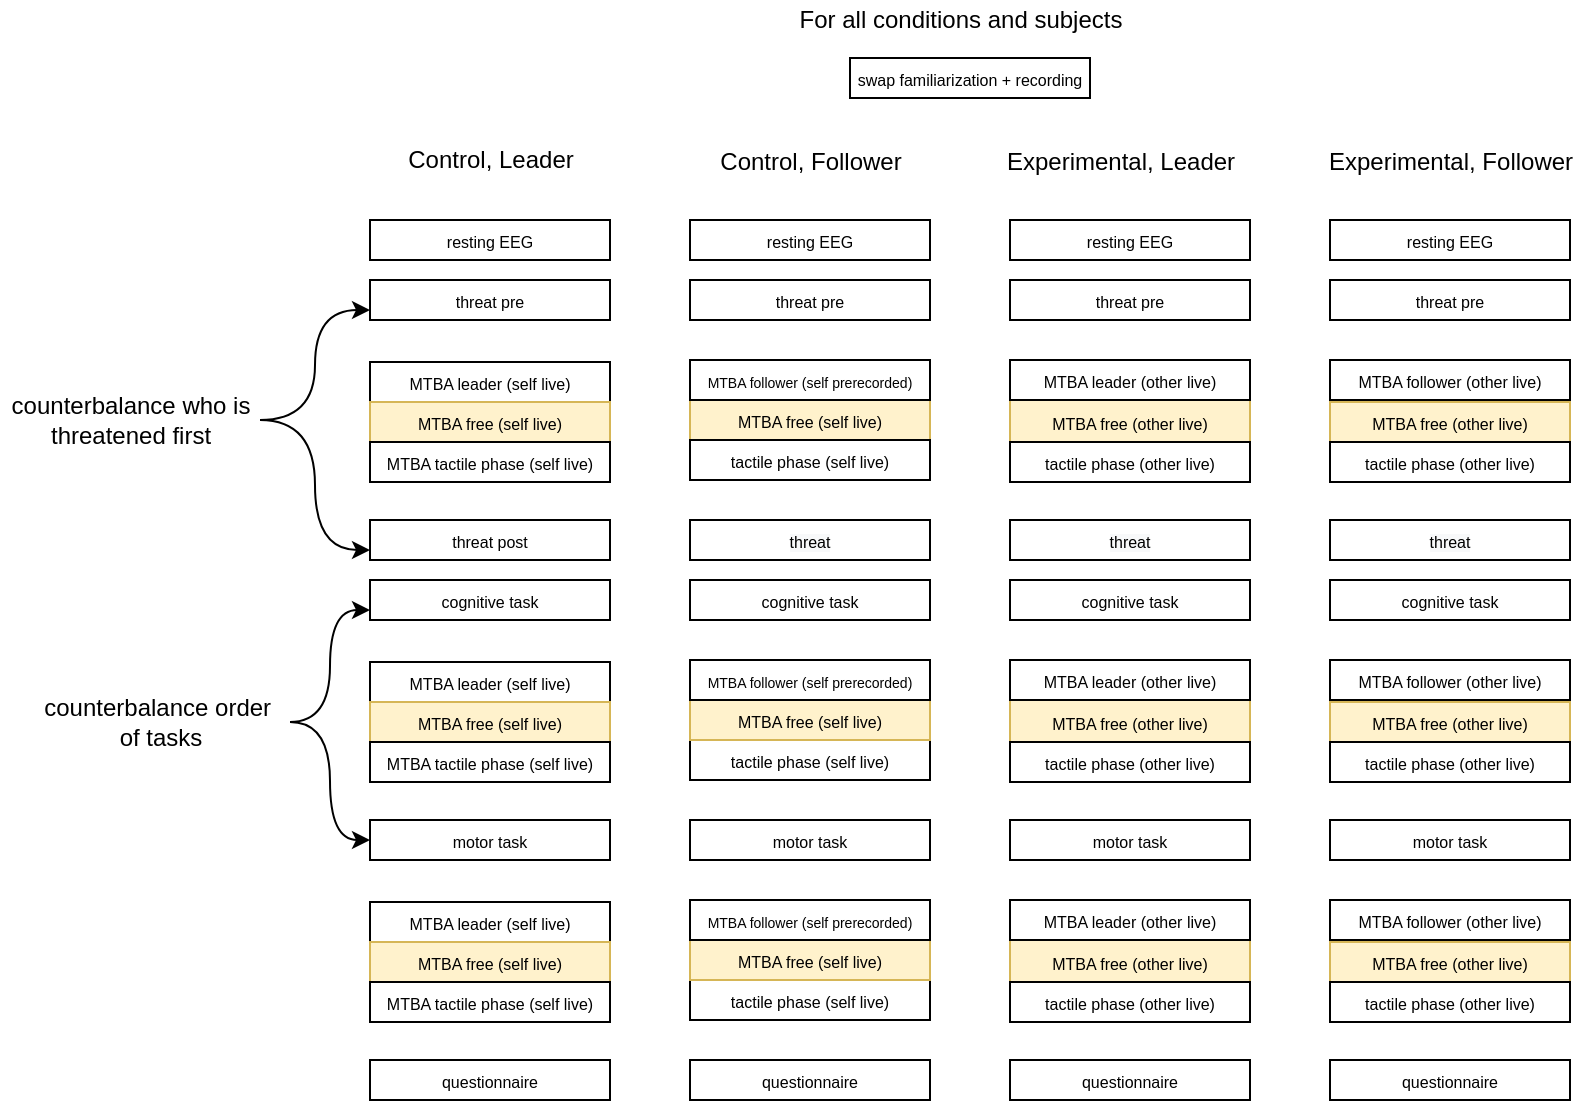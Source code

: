 <mxfile version="13.6.6" type="device" pages="2"><diagram id="SdU16_XOqZaLf7Gw101R" name="Page-1"><mxGraphModel dx="1629" dy="451" grid="1" gridSize="10" guides="1" tooltips="1" connect="1" arrows="1" fold="1" page="1" pageScale="1" pageWidth="850" pageHeight="1100" math="0" shadow="0"><root><mxCell id="0"/><mxCell id="1" parent="0"/><mxCell id="oEE_pG5FN5vuZXE7xxAW-1" value="&lt;font style=&quot;font-size: 8px&quot;&gt;&lt;font style=&quot;font-size: 8px&quot;&gt;MTBA leader (self live)&lt;/font&gt;&lt;/font&gt;" style="rounded=0;whiteSpace=wrap;html=1;align=center;" parent="1" vertex="1"><mxGeometry x="-640" y="211" width="120" height="20" as="geometry"/></mxCell><mxCell id="oEE_pG5FN5vuZXE7xxAW-2" value="&lt;font style=&quot;font-size: 8px&quot;&gt;&lt;font style=&quot;font-size: 8px&quot;&gt;MTBA free (self live)&lt;/font&gt;&lt;/font&gt;" style="rounded=0;whiteSpace=wrap;html=1;align=center;fillColor=#fff2cc;strokeColor=#d6b656;" parent="1" vertex="1"><mxGeometry x="-640" y="231" width="120" height="20" as="geometry"/></mxCell><mxCell id="oEE_pG5FN5vuZXE7xxAW-3" value="&lt;span style=&quot;font-size: 8px&quot;&gt;MTBA tactile phase (self live)&lt;/span&gt;" style="rounded=0;whiteSpace=wrap;html=1;align=center;" parent="1" vertex="1"><mxGeometry x="-640" y="251" width="120" height="20" as="geometry"/></mxCell><mxCell id="oEE_pG5FN5vuZXE7xxAW-4" value="&lt;span style=&quot;font-size: 8px&quot;&gt;resting EEG&lt;/span&gt;" style="rounded=0;whiteSpace=wrap;html=1;align=center;" parent="1" vertex="1"><mxGeometry x="-640" y="140" width="120" height="20" as="geometry"/></mxCell><mxCell id="oEE_pG5FN5vuZXE7xxAW-5" value="Control, Leader" style="text;html=1;align=center;verticalAlign=middle;resizable=0;points=[];autosize=1;" parent="1" vertex="1"><mxGeometry x="-630" y="100" width="100" height="20" as="geometry"/></mxCell><mxCell id="oEE_pG5FN5vuZXE7xxAW-6" value="&lt;font style=&quot;font-size: 8px&quot;&gt;&lt;font style=&quot;font-size: 8px&quot;&gt;MTBA free (self live&lt;/font&gt;)&lt;/font&gt;" style="rounded=0;whiteSpace=wrap;html=1;align=center;fillColor=#fff2cc;strokeColor=#d6b656;" parent="1" vertex="1"><mxGeometry x="-480" y="230" width="120" height="20" as="geometry"/></mxCell><mxCell id="oEE_pG5FN5vuZXE7xxAW-7" value="&lt;span style=&quot;font-size: 8px&quot;&gt;tactile phase (self live)&lt;/span&gt;" style="rounded=0;whiteSpace=wrap;html=1;align=center;" parent="1" vertex="1"><mxGeometry x="-480" y="250" width="120" height="20" as="geometry"/></mxCell><mxCell id="oEE_pG5FN5vuZXE7xxAW-8" value="&lt;font style=&quot;font-size: 8px&quot;&gt;&lt;font style=&quot;font-size: 8px&quot;&gt;MTBA free (other live&lt;/font&gt;)&lt;/font&gt;" style="rounded=0;whiteSpace=wrap;html=1;align=center;fillColor=#fff2cc;strokeColor=#d6b656;" parent="1" vertex="1"><mxGeometry x="-320" y="230" width="120" height="21" as="geometry"/></mxCell><mxCell id="oEE_pG5FN5vuZXE7xxAW-9" value="&lt;span style=&quot;font-size: 8px&quot;&gt;tactile phase (other live)&lt;/span&gt;" style="rounded=0;whiteSpace=wrap;html=1;align=center;" parent="1" vertex="1"><mxGeometry x="-320" y="251" width="120" height="20" as="geometry"/></mxCell><mxCell id="oEE_pG5FN5vuZXE7xxAW-10" value="&lt;font style=&quot;font-size: 8px&quot;&gt;&lt;font style=&quot;font-size: 8px&quot;&gt;MTBA free (other live&lt;/font&gt;)&lt;/font&gt;" style="rounded=0;whiteSpace=wrap;html=1;align=center;fillColor=#fff2cc;strokeColor=#d6b656;" parent="1" vertex="1"><mxGeometry x="-160" y="231" width="120" height="20" as="geometry"/></mxCell><mxCell id="oEE_pG5FN5vuZXE7xxAW-11" value="&lt;span style=&quot;font-size: 8px&quot;&gt;tactile phase (other live)&lt;/span&gt;" style="rounded=0;whiteSpace=wrap;html=1;align=center;" parent="1" vertex="1"><mxGeometry x="-160" y="251" width="120" height="20" as="geometry"/></mxCell><mxCell id="oEE_pG5FN5vuZXE7xxAW-12" value="Control, Follower" style="text;html=1;align=center;verticalAlign=middle;resizable=0;points=[];autosize=1;" parent="1" vertex="1"><mxGeometry x="-475" y="101" width="110" height="20" as="geometry"/></mxCell><mxCell id="oEE_pG5FN5vuZXE7xxAW-13" value="Experimental, Leader" style="text;html=1;align=center;verticalAlign=middle;resizable=0;points=[];autosize=1;" parent="1" vertex="1"><mxGeometry x="-330" y="101" width="130" height="20" as="geometry"/></mxCell><mxCell id="oEE_pG5FN5vuZXE7xxAW-14" value="Experimental, Follower" style="text;html=1;align=center;verticalAlign=middle;resizable=0;points=[];autosize=1;" parent="1" vertex="1"><mxGeometry x="-170" y="101" width="140" height="20" as="geometry"/></mxCell><mxCell id="oEE_pG5FN5vuZXE7xxAW-15" value="&lt;span style=&quot;font-size: 8px&quot;&gt;motor task&lt;/span&gt;" style="rounded=0;whiteSpace=wrap;html=1;align=center;" parent="1" vertex="1"><mxGeometry x="-640" y="440" width="120" height="20" as="geometry"/></mxCell><mxCell id="oEE_pG5FN5vuZXE7xxAW-16" value="&lt;font style=&quot;font-size: 7px&quot;&gt;&lt;font style=&quot;font-size: 7px&quot;&gt;&lt;font style=&quot;font-size: 7px&quot;&gt;MTBA follower&amp;nbsp;&lt;/font&gt;&lt;/font&gt;&lt;font style=&quot;font-size: 7px&quot;&gt;(self prerecorded&lt;/font&gt;)&lt;/font&gt;" style="rounded=0;whiteSpace=wrap;html=1;align=center;" parent="1" vertex="1"><mxGeometry x="-480" y="210" width="120" height="20" as="geometry"/></mxCell><mxCell id="oEE_pG5FN5vuZXE7xxAW-17" value="&lt;font style=&quot;font-size: 8px&quot;&gt;&lt;font style=&quot;font-size: 8px&quot;&gt;MTBA leader (other live)&lt;/font&gt;&lt;/font&gt;" style="rounded=0;whiteSpace=wrap;html=1;align=center;" parent="1" vertex="1"><mxGeometry x="-320" y="210" width="120" height="20" as="geometry"/></mxCell><mxCell id="oEE_pG5FN5vuZXE7xxAW-18" value="&lt;font style=&quot;font-size: 8px&quot;&gt;&lt;font style=&quot;font-size: 8px&quot;&gt;MTBA follower (other live)&lt;/font&gt;&lt;/font&gt;" style="rounded=0;whiteSpace=wrap;html=1;align=center;" parent="1" vertex="1"><mxGeometry x="-160" y="210" width="120" height="20" as="geometry"/></mxCell><mxCell id="oEE_pG5FN5vuZXE7xxAW-19" value="&lt;span style=&quot;font-size: 8px&quot;&gt;resting EEG&lt;/span&gt;" style="rounded=0;whiteSpace=wrap;html=1;align=center;" parent="1" vertex="1"><mxGeometry x="-480" y="140" width="120" height="20" as="geometry"/></mxCell><mxCell id="oEE_pG5FN5vuZXE7xxAW-20" value="&lt;span style=&quot;font-size: 8px&quot;&gt;resting EEG&lt;/span&gt;" style="rounded=0;whiteSpace=wrap;html=1;align=center;" parent="1" vertex="1"><mxGeometry x="-320" y="140" width="120" height="20" as="geometry"/></mxCell><mxCell id="oEE_pG5FN5vuZXE7xxAW-21" value="&lt;span style=&quot;font-size: 8px&quot;&gt;resting EEG&lt;/span&gt;" style="rounded=0;whiteSpace=wrap;html=1;align=center;" parent="1" vertex="1"><mxGeometry x="-160" y="140" width="120" height="20" as="geometry"/></mxCell><mxCell id="oEE_pG5FN5vuZXE7xxAW-22" value="&lt;span style=&quot;font-size: 8px&quot;&gt;questionnaire&lt;/span&gt;" style="rounded=0;whiteSpace=wrap;html=1;align=center;" parent="1" vertex="1"><mxGeometry x="-640" y="560" width="120" height="20" as="geometry"/></mxCell><mxCell id="oEE_pG5FN5vuZXE7xxAW-23" value="&lt;span style=&quot;font-size: 8px&quot;&gt;questionnaire&lt;/span&gt;" style="rounded=0;whiteSpace=wrap;html=1;align=center;" parent="1" vertex="1"><mxGeometry x="-480" y="560" width="120" height="20" as="geometry"/></mxCell><mxCell id="oEE_pG5FN5vuZXE7xxAW-24" value="&lt;span style=&quot;font-size: 8px&quot;&gt;questionnaire&lt;/span&gt;" style="rounded=0;whiteSpace=wrap;html=1;align=center;" parent="1" vertex="1"><mxGeometry x="-320" y="560" width="120" height="20" as="geometry"/></mxCell><mxCell id="oEE_pG5FN5vuZXE7xxAW-25" value="&lt;span style=&quot;font-size: 8px&quot;&gt;questionnaire&lt;/span&gt;" style="rounded=0;whiteSpace=wrap;html=1;align=center;" parent="1" vertex="1"><mxGeometry x="-160" y="560" width="120" height="20" as="geometry"/></mxCell><mxCell id="oEE_pG5FN5vuZXE7xxAW-26" value="&lt;span style=&quot;font-size: 8px&quot;&gt;swap familiarization + recording&lt;/span&gt;" style="rounded=0;whiteSpace=wrap;html=1;align=center;" parent="1" vertex="1"><mxGeometry x="-400" y="59" width="120" height="20" as="geometry"/></mxCell><mxCell id="oEE_pG5FN5vuZXE7xxAW-27" value="For all conditions and subjects" style="text;html=1;align=center;verticalAlign=middle;resizable=0;points=[];autosize=1;" parent="1" vertex="1"><mxGeometry x="-435" y="30" width="180" height="20" as="geometry"/></mxCell><mxCell id="oEE_pG5FN5vuZXE7xxAW-28" value="&lt;span style=&quot;font-size: 8px&quot;&gt;threat pre&lt;br&gt;&lt;/span&gt;" style="rounded=0;whiteSpace=wrap;html=1;" parent="1" vertex="1"><mxGeometry x="-640" y="170" width="120" height="20" as="geometry"/></mxCell><mxCell id="oEE_pG5FN5vuZXE7xxAW-29" value="&lt;span style=&quot;font-size: 8px&quot;&gt;cognitive task&lt;/span&gt;" style="rounded=0;whiteSpace=wrap;html=1;align=center;" parent="1" vertex="1"><mxGeometry x="-640" y="320" width="120" height="20" as="geometry"/></mxCell><mxCell id="oEE_pG5FN5vuZXE7xxAW-30" value="&lt;font style=&quot;font-size: 8px&quot;&gt;&lt;font style=&quot;font-size: 8px&quot;&gt;MTBA leader (self live)&lt;/font&gt;&lt;/font&gt;" style="rounded=0;whiteSpace=wrap;html=1;align=center;" parent="1" vertex="1"><mxGeometry x="-640" y="361" width="120" height="20" as="geometry"/></mxCell><mxCell id="oEE_pG5FN5vuZXE7xxAW-31" value="&lt;font style=&quot;font-size: 8px&quot;&gt;&lt;font style=&quot;font-size: 8px&quot;&gt;MTBA free (self live)&lt;/font&gt;&lt;/font&gt;" style="rounded=0;whiteSpace=wrap;html=1;align=center;fillColor=#fff2cc;strokeColor=#d6b656;" parent="1" vertex="1"><mxGeometry x="-640" y="381" width="120" height="20" as="geometry"/></mxCell><mxCell id="oEE_pG5FN5vuZXE7xxAW-32" value="&lt;span style=&quot;font-size: 8px&quot;&gt;MTBA tactile phase (self live)&lt;/span&gt;" style="rounded=0;whiteSpace=wrap;html=1;align=center;" parent="1" vertex="1"><mxGeometry x="-640" y="401" width="120" height="20" as="geometry"/></mxCell><mxCell id="oEE_pG5FN5vuZXE7xxAW-34" value="&lt;span style=&quot;font-size: 8px&quot;&gt;tactile phase (self live)&lt;/span&gt;" style="rounded=0;whiteSpace=wrap;html=1;align=center;" parent="1" vertex="1"><mxGeometry x="-480" y="400" width="120" height="20" as="geometry"/></mxCell><mxCell id="oEE_pG5FN5vuZXE7xxAW-35" value="&lt;font style=&quot;font-size: 8px&quot;&gt;&lt;font style=&quot;font-size: 8px&quot;&gt;MTBA free (other live&lt;/font&gt;)&lt;/font&gt;" style="rounded=0;whiteSpace=wrap;html=1;align=center;fillColor=#fff2cc;strokeColor=#d6b656;" parent="1" vertex="1"><mxGeometry x="-320" y="380" width="120" height="21" as="geometry"/></mxCell><mxCell id="oEE_pG5FN5vuZXE7xxAW-36" value="&lt;span style=&quot;font-size: 8px&quot;&gt;tactile phase (other live)&lt;/span&gt;" style="rounded=0;whiteSpace=wrap;html=1;align=center;" parent="1" vertex="1"><mxGeometry x="-320" y="401" width="120" height="20" as="geometry"/></mxCell><mxCell id="oEE_pG5FN5vuZXE7xxAW-37" value="&lt;font style=&quot;font-size: 8px&quot;&gt;&lt;font style=&quot;font-size: 8px&quot;&gt;MTBA free (other live&lt;/font&gt;)&lt;/font&gt;" style="rounded=0;whiteSpace=wrap;html=1;align=center;fillColor=#fff2cc;strokeColor=#d6b656;" parent="1" vertex="1"><mxGeometry x="-160" y="381" width="120" height="20" as="geometry"/></mxCell><mxCell id="oEE_pG5FN5vuZXE7xxAW-38" value="&lt;span style=&quot;font-size: 8px&quot;&gt;tactile phase (other live)&lt;/span&gt;" style="rounded=0;whiteSpace=wrap;html=1;align=center;" parent="1" vertex="1"><mxGeometry x="-160" y="401" width="120" height="20" as="geometry"/></mxCell><mxCell id="oEE_pG5FN5vuZXE7xxAW-40" value="&lt;font style=&quot;font-size: 8px&quot;&gt;&lt;font style=&quot;font-size: 8px&quot;&gt;MTBA leader (other live)&lt;/font&gt;&lt;/font&gt;" style="rounded=0;whiteSpace=wrap;html=1;align=center;" parent="1" vertex="1"><mxGeometry x="-320" y="360" width="120" height="20" as="geometry"/></mxCell><mxCell id="oEE_pG5FN5vuZXE7xxAW-41" value="&lt;font style=&quot;font-size: 8px&quot;&gt;&lt;font style=&quot;font-size: 8px&quot;&gt;MTBA follower (other live)&lt;/font&gt;&lt;/font&gt;" style="rounded=0;whiteSpace=wrap;html=1;align=center;" parent="1" vertex="1"><mxGeometry x="-160" y="360" width="120" height="20" as="geometry"/></mxCell><mxCell id="oEE_pG5FN5vuZXE7xxAW-42" value="&#10;&#10;&lt;span style=&quot;color: rgb(0, 0, 0); font-family: helvetica; font-size: 8px; font-style: normal; font-weight: 400; letter-spacing: normal; text-align: center; text-indent: 0px; text-transform: none; word-spacing: 0px; background-color: rgb(248, 249, 250); display: inline; float: none;&quot;&gt;threat&lt;/span&gt;&#10;&#10;" style="rounded=0;whiteSpace=wrap;html=1;" parent="1" vertex="1"><mxGeometry x="-480" y="290" width="120" height="20" as="geometry"/></mxCell><mxCell id="oEE_pG5FN5vuZXE7xxAW-43" value="&lt;span style=&quot;font-size: 8px&quot;&gt;cognitive task&lt;/span&gt;" style="rounded=0;whiteSpace=wrap;html=1;align=center;" parent="1" vertex="1"><mxGeometry x="-480" y="320" width="120" height="20" as="geometry"/></mxCell><mxCell id="oEE_pG5FN5vuZXE7xxAW-44" value="&#10;&#10;&lt;span style=&quot;color: rgb(0, 0, 0); font-family: helvetica; font-size: 8px; font-style: normal; font-weight: 400; letter-spacing: normal; text-align: center; text-indent: 0px; text-transform: none; word-spacing: 0px; background-color: rgb(248, 249, 250); display: inline; float: none;&quot;&gt;threat&lt;/span&gt;&#10;&#10;" style="rounded=0;whiteSpace=wrap;html=1;" parent="1" vertex="1"><mxGeometry x="-320" y="290" width="120" height="20" as="geometry"/></mxCell><mxCell id="oEE_pG5FN5vuZXE7xxAW-45" value="&lt;span style=&quot;font-size: 8px&quot;&gt;cognitive task&lt;/span&gt;" style="rounded=0;whiteSpace=wrap;html=1;align=center;" parent="1" vertex="1"><mxGeometry x="-320" y="320" width="120" height="20" as="geometry"/></mxCell><mxCell id="oEE_pG5FN5vuZXE7xxAW-46" value="&#10;&#10;&lt;span style=&quot;color: rgb(0, 0, 0); font-family: helvetica; font-size: 8px; font-style: normal; font-weight: 400; letter-spacing: normal; text-align: center; text-indent: 0px; text-transform: none; word-spacing: 0px; background-color: rgb(248, 249, 250); display: inline; float: none;&quot;&gt;threat&lt;/span&gt;&#10;&#10;" style="rounded=0;whiteSpace=wrap;html=1;" parent="1" vertex="1"><mxGeometry x="-160" y="290" width="120" height="20" as="geometry"/></mxCell><mxCell id="oEE_pG5FN5vuZXE7xxAW-47" value="&lt;span style=&quot;font-size: 8px&quot;&gt;cognitive task&lt;/span&gt;" style="rounded=0;whiteSpace=wrap;html=1;align=center;" parent="1" vertex="1"><mxGeometry x="-160" y="320" width="120" height="20" as="geometry"/></mxCell><mxCell id="oEE_pG5FN5vuZXE7xxAW-48" value="&lt;span style=&quot;font-size: 8px&quot;&gt;motor task&lt;/span&gt;" style="rounded=0;whiteSpace=wrap;html=1;align=center;" parent="1" vertex="1"><mxGeometry x="-480" y="440" width="120" height="20" as="geometry"/></mxCell><mxCell id="oEE_pG5FN5vuZXE7xxAW-49" value="&lt;span style=&quot;font-size: 8px&quot;&gt;motor task&lt;/span&gt;" style="rounded=0;whiteSpace=wrap;html=1;align=center;" parent="1" vertex="1"><mxGeometry x="-320" y="440" width="120" height="20" as="geometry"/></mxCell><mxCell id="oEE_pG5FN5vuZXE7xxAW-50" value="&lt;span style=&quot;font-size: 8px&quot;&gt;motor task&lt;/span&gt;" style="rounded=0;whiteSpace=wrap;html=1;align=center;" parent="1" vertex="1"><mxGeometry x="-160" y="440" width="120" height="20" as="geometry"/></mxCell><mxCell id="oEE_pG5FN5vuZXE7xxAW-51" style="edgeStyle=orthogonalEdgeStyle;rounded=0;orthogonalLoop=1;jettySize=auto;html=1;entryX=0;entryY=0.75;entryDx=0;entryDy=0;curved=1;" parent="1" source="oEE_pG5FN5vuZXE7xxAW-54" target="oEE_pG5FN5vuZXE7xxAW-29" edge="1"><mxGeometry relative="1" as="geometry"/></mxCell><mxCell id="oEE_pG5FN5vuZXE7xxAW-53" style="edgeStyle=orthogonalEdgeStyle;rounded=0;orthogonalLoop=1;jettySize=auto;html=1;entryX=0;entryY=0.5;entryDx=0;entryDy=0;curved=1;" parent="1" source="oEE_pG5FN5vuZXE7xxAW-54" target="oEE_pG5FN5vuZXE7xxAW-15" edge="1"><mxGeometry relative="1" as="geometry"/></mxCell><mxCell id="oEE_pG5FN5vuZXE7xxAW-54" value="counterbalance order&amp;nbsp;&lt;br&gt;of tasks &lt;br&gt;" style="text;html=1;align=center;verticalAlign=middle;resizable=0;points=[];autosize=1;" parent="1" vertex="1"><mxGeometry x="-810" y="376" width="130" height="30" as="geometry"/></mxCell><mxCell id="oEE_pG5FN5vuZXE7xxAW-55" value="&lt;span style=&quot;font-size: 8px&quot;&gt;threat post&lt;br&gt;&lt;/span&gt;" style="rounded=0;whiteSpace=wrap;html=1;" parent="1" vertex="1"><mxGeometry x="-640" y="290" width="120" height="20" as="geometry"/></mxCell><mxCell id="oEE_pG5FN5vuZXE7xxAW-56" value="&lt;span style=&quot;font-size: 8px&quot;&gt;threat pre&lt;br&gt;&lt;/span&gt;" style="rounded=0;whiteSpace=wrap;html=1;" parent="1" vertex="1"><mxGeometry x="-480" y="170" width="120" height="20" as="geometry"/></mxCell><mxCell id="oEE_pG5FN5vuZXE7xxAW-57" value="&lt;span style=&quot;font-size: 8px&quot;&gt;threat pre&lt;br&gt;&lt;/span&gt;" style="rounded=0;whiteSpace=wrap;html=1;" parent="1" vertex="1"><mxGeometry x="-320" y="170" width="120" height="20" as="geometry"/></mxCell><mxCell id="oEE_pG5FN5vuZXE7xxAW-58" value="&lt;span style=&quot;font-size: 8px&quot;&gt;threat pre&lt;br&gt;&lt;/span&gt;" style="rounded=0;whiteSpace=wrap;html=1;" parent="1" vertex="1"><mxGeometry x="-160" y="170" width="120" height="20" as="geometry"/></mxCell><mxCell id="oEE_pG5FN5vuZXE7xxAW-59" style="edgeStyle=orthogonalEdgeStyle;rounded=0;orthogonalLoop=1;jettySize=auto;html=1;entryX=0;entryY=0.75;entryDx=0;entryDy=0;curved=1;" parent="1" source="oEE_pG5FN5vuZXE7xxAW-61" target="oEE_pG5FN5vuZXE7xxAW-28" edge="1"><mxGeometry relative="1" as="geometry"/></mxCell><mxCell id="oEE_pG5FN5vuZXE7xxAW-60" style="edgeStyle=orthogonalEdgeStyle;curved=1;rounded=0;orthogonalLoop=1;jettySize=auto;html=1;entryX=0;entryY=0.75;entryDx=0;entryDy=0;" parent="1" source="oEE_pG5FN5vuZXE7xxAW-61" target="oEE_pG5FN5vuZXE7xxAW-55" edge="1"><mxGeometry relative="1" as="geometry"/></mxCell><mxCell id="oEE_pG5FN5vuZXE7xxAW-61" value="counterbalance who is &lt;br&gt;threatened first " style="text;html=1;align=center;verticalAlign=middle;resizable=0;points=[];autosize=1;" parent="1" vertex="1"><mxGeometry x="-825" y="225" width="130" height="30" as="geometry"/></mxCell><mxCell id="oEE_pG5FN5vuZXE7xxAW-62" value="&lt;font style=&quot;font-size: 8px&quot;&gt;&lt;font style=&quot;font-size: 8px&quot;&gt;MTBA leader (self live)&lt;/font&gt;&lt;/font&gt;" style="rounded=0;whiteSpace=wrap;html=1;align=center;" parent="1" vertex="1"><mxGeometry x="-640" y="481" width="120" height="20" as="geometry"/></mxCell><mxCell id="oEE_pG5FN5vuZXE7xxAW-63" value="&lt;font style=&quot;font-size: 8px&quot;&gt;&lt;font style=&quot;font-size: 8px&quot;&gt;MTBA free (self live)&lt;/font&gt;&lt;/font&gt;" style="rounded=0;whiteSpace=wrap;html=1;align=center;fillColor=#fff2cc;strokeColor=#d6b656;" parent="1" vertex="1"><mxGeometry x="-640" y="501" width="120" height="20" as="geometry"/></mxCell><mxCell id="oEE_pG5FN5vuZXE7xxAW-64" value="&lt;span style=&quot;font-size: 8px&quot;&gt;MTBA tactile phase (self live)&lt;/span&gt;" style="rounded=0;whiteSpace=wrap;html=1;align=center;" parent="1" vertex="1"><mxGeometry x="-640" y="521" width="120" height="20" as="geometry"/></mxCell><mxCell id="oEE_pG5FN5vuZXE7xxAW-66" value="&lt;span style=&quot;font-size: 8px&quot;&gt;tactile phase (self live)&lt;/span&gt;" style="rounded=0;whiteSpace=wrap;html=1;align=center;" parent="1" vertex="1"><mxGeometry x="-480" y="520" width="120" height="20" as="geometry"/></mxCell><mxCell id="oEE_pG5FN5vuZXE7xxAW-67" value="&lt;font style=&quot;font-size: 8px&quot;&gt;&lt;font style=&quot;font-size: 8px&quot;&gt;MTBA free (other live&lt;/font&gt;)&lt;/font&gt;" style="rounded=0;whiteSpace=wrap;html=1;align=center;fillColor=#fff2cc;strokeColor=#d6b656;" parent="1" vertex="1"><mxGeometry x="-320" y="500" width="120" height="21" as="geometry"/></mxCell><mxCell id="oEE_pG5FN5vuZXE7xxAW-68" value="&lt;span style=&quot;font-size: 8px&quot;&gt;tactile phase (other live)&lt;/span&gt;" style="rounded=0;whiteSpace=wrap;html=1;align=center;" parent="1" vertex="1"><mxGeometry x="-320" y="521" width="120" height="20" as="geometry"/></mxCell><mxCell id="oEE_pG5FN5vuZXE7xxAW-69" value="&lt;font style=&quot;font-size: 8px&quot;&gt;&lt;font style=&quot;font-size: 8px&quot;&gt;MTBA free (other live&lt;/font&gt;)&lt;/font&gt;" style="rounded=0;whiteSpace=wrap;html=1;align=center;fillColor=#fff2cc;strokeColor=#d6b656;" parent="1" vertex="1"><mxGeometry x="-160" y="501" width="120" height="20" as="geometry"/></mxCell><mxCell id="oEE_pG5FN5vuZXE7xxAW-70" value="&lt;span style=&quot;font-size: 8px&quot;&gt;tactile phase (other live)&lt;/span&gt;" style="rounded=0;whiteSpace=wrap;html=1;align=center;" parent="1" vertex="1"><mxGeometry x="-160" y="521" width="120" height="20" as="geometry"/></mxCell><mxCell id="oEE_pG5FN5vuZXE7xxAW-72" value="&lt;font style=&quot;font-size: 8px&quot;&gt;&lt;font style=&quot;font-size: 8px&quot;&gt;MTBA leader (other live)&lt;/font&gt;&lt;/font&gt;" style="rounded=0;whiteSpace=wrap;html=1;align=center;" parent="1" vertex="1"><mxGeometry x="-320" y="480" width="120" height="20" as="geometry"/></mxCell><mxCell id="oEE_pG5FN5vuZXE7xxAW-73" value="&lt;font style=&quot;font-size: 8px&quot;&gt;&lt;font style=&quot;font-size: 8px&quot;&gt;MTBA follower (other live)&lt;/font&gt;&lt;/font&gt;" style="rounded=0;whiteSpace=wrap;html=1;align=center;" parent="1" vertex="1"><mxGeometry x="-160" y="480" width="120" height="20" as="geometry"/></mxCell><mxCell id="oEE_pG5FN5vuZXE7xxAW-74" value="&lt;font style=&quot;font-size: 8px&quot;&gt;&lt;font style=&quot;font-size: 8px&quot;&gt;MTBA free (self live&lt;/font&gt;)&lt;/font&gt;" style="rounded=0;whiteSpace=wrap;html=1;align=center;fillColor=#fff2cc;strokeColor=#d6b656;" parent="1" vertex="1"><mxGeometry x="-480" y="380" width="120" height="20" as="geometry"/></mxCell><mxCell id="oEE_pG5FN5vuZXE7xxAW-75" value="&lt;font style=&quot;font-size: 7px&quot;&gt;&lt;font style=&quot;font-size: 7px&quot;&gt;&lt;font style=&quot;font-size: 7px&quot;&gt;MTBA follower&amp;nbsp;&lt;/font&gt;&lt;/font&gt;&lt;font style=&quot;font-size: 7px&quot;&gt;(self prerecorded&lt;/font&gt;)&lt;/font&gt;" style="rounded=0;whiteSpace=wrap;html=1;align=center;" parent="1" vertex="1"><mxGeometry x="-480" y="360" width="120" height="20" as="geometry"/></mxCell><mxCell id="oEE_pG5FN5vuZXE7xxAW-76" value="&lt;font style=&quot;font-size: 8px&quot;&gt;&lt;font style=&quot;font-size: 8px&quot;&gt;MTBA free (self live&lt;/font&gt;)&lt;/font&gt;" style="rounded=0;whiteSpace=wrap;html=1;align=center;fillColor=#fff2cc;strokeColor=#d6b656;" parent="1" vertex="1"><mxGeometry x="-480" y="500" width="120" height="20" as="geometry"/></mxCell><mxCell id="oEE_pG5FN5vuZXE7xxAW-77" value="&lt;font style=&quot;font-size: 7px&quot;&gt;&lt;font style=&quot;font-size: 7px&quot;&gt;&lt;font style=&quot;font-size: 7px&quot;&gt;MTBA follower&amp;nbsp;&lt;/font&gt;&lt;/font&gt;&lt;font style=&quot;font-size: 7px&quot;&gt;(self prerecorded&lt;/font&gt;)&lt;/font&gt;" style="rounded=0;whiteSpace=wrap;html=1;align=center;" parent="1" vertex="1"><mxGeometry x="-480" y="480" width="120" height="20" as="geometry"/></mxCell></root></mxGraphModel></diagram><diagram id="gsfybsLPvECyN5dpd7I6" name="Page-1"><mxGraphModel dx="1715" dy="437" grid="1" gridSize="10" guides="1" tooltips="1" connect="1" arrows="1" fold="1" page="1" pageScale="1" pageWidth="850" pageHeight="1100" math="0" shadow="0"><root><mxCell id="0"/><mxCell id="1" parent="0"/><mxCell id="n7QcqhPNOM8r_c3MzxSU-83" value="&lt;font style=&quot;font-size: 8px&quot;&gt;&lt;font style=&quot;font-size: 8px&quot;&gt;MTBA leader (self live)&lt;/font&gt;&lt;/font&gt;" style="rounded=0;whiteSpace=wrap;html=1;align=center;" parent="1" vertex="1"><mxGeometry x="-640" y="211" width="120" height="20" as="geometry"/></mxCell><mxCell id="n7QcqhPNOM8r_c3MzxSU-85" value="&lt;font style=&quot;font-size: 8px&quot;&gt;&lt;font style=&quot;font-size: 8px&quot;&gt;MTBA free (self live)&lt;/font&gt;&lt;/font&gt;" style="rounded=0;whiteSpace=wrap;html=1;align=center;fillColor=#fff2cc;strokeColor=#d6b656;" parent="1" vertex="1"><mxGeometry x="-640" y="231" width="120" height="20" as="geometry"/></mxCell><mxCell id="n7QcqhPNOM8r_c3MzxSU-86" value="&lt;span style=&quot;font-size: 8px&quot;&gt;MTBA tactile phase (self live)&lt;/span&gt;" style="rounded=0;whiteSpace=wrap;html=1;align=center;" parent="1" vertex="1"><mxGeometry x="-640" y="251" width="120" height="20" as="geometry"/></mxCell><mxCell id="n7QcqhPNOM8r_c3MzxSU-88" value="&lt;span style=&quot;font-size: 8px&quot;&gt;resting EEG&lt;/span&gt;" style="rounded=0;whiteSpace=wrap;html=1;align=center;" parent="1" vertex="1"><mxGeometry x="-640" y="140" width="120" height="20" as="geometry"/></mxCell><mxCell id="n7QcqhPNOM8r_c3MzxSU-91" value="Control, Leader" style="text;html=1;align=center;verticalAlign=middle;resizable=0;points=[];autosize=1;" parent="1" vertex="1"><mxGeometry x="-630" y="100" width="100" height="20" as="geometry"/></mxCell><mxCell id="n7QcqhPNOM8r_c3MzxSU-92" value="&lt;font style=&quot;font-size: 8px&quot;&gt;&lt;font style=&quot;font-size: 8px&quot;&gt;MTBA free (self prerecorded&lt;/font&gt;)&lt;/font&gt;" style="rounded=0;whiteSpace=wrap;html=1;align=center;fillColor=#fff2cc;strokeColor=#d6b656;" parent="1" vertex="1"><mxGeometry x="-480" y="230" width="120" height="20" as="geometry"/></mxCell><mxCell id="n7QcqhPNOM8r_c3MzxSU-93" value="&lt;span style=&quot;font-size: 8px&quot;&gt;tactile phase (self live)&lt;/span&gt;" style="rounded=0;whiteSpace=wrap;html=1;align=center;" parent="1" vertex="1"><mxGeometry x="-480" y="250" width="120" height="20" as="geometry"/></mxCell><mxCell id="n7QcqhPNOM8r_c3MzxSU-94" value="&lt;font style=&quot;font-size: 8px&quot;&gt;&lt;font style=&quot;font-size: 8px&quot;&gt;MTBA free (other live&lt;/font&gt;)&lt;/font&gt;" style="rounded=0;whiteSpace=wrap;html=1;align=center;fillColor=#fff2cc;strokeColor=#d6b656;" parent="1" vertex="1"><mxGeometry x="-320" y="230" width="120" height="21" as="geometry"/></mxCell><mxCell id="n7QcqhPNOM8r_c3MzxSU-95" value="&lt;span style=&quot;font-size: 8px&quot;&gt;tactile phase (other live)&lt;/span&gt;" style="rounded=0;whiteSpace=wrap;html=1;align=center;" parent="1" vertex="1"><mxGeometry x="-320" y="251" width="120" height="20" as="geometry"/></mxCell><mxCell id="n7QcqhPNOM8r_c3MzxSU-96" value="&lt;font style=&quot;font-size: 8px&quot;&gt;&lt;font style=&quot;font-size: 8px&quot;&gt;MTBA free (other live&lt;/font&gt;)&lt;/font&gt;" style="rounded=0;whiteSpace=wrap;html=1;align=center;fillColor=#fff2cc;strokeColor=#d6b656;" parent="1" vertex="1"><mxGeometry x="-160" y="231" width="120" height="20" as="geometry"/></mxCell><mxCell id="n7QcqhPNOM8r_c3MzxSU-97" value="&lt;span style=&quot;font-size: 8px&quot;&gt;tactile phase (other live)&lt;/span&gt;" style="rounded=0;whiteSpace=wrap;html=1;align=center;" parent="1" vertex="1"><mxGeometry x="-160" y="251" width="120" height="20" as="geometry"/></mxCell><mxCell id="n7QcqhPNOM8r_c3MzxSU-98" value="Control, Follower" style="text;html=1;align=center;verticalAlign=middle;resizable=0;points=[];autosize=1;" parent="1" vertex="1"><mxGeometry x="-475" y="101" width="110" height="20" as="geometry"/></mxCell><mxCell id="n7QcqhPNOM8r_c3MzxSU-99" value="Experimental, Leader" style="text;html=1;align=center;verticalAlign=middle;resizable=0;points=[];autosize=1;" parent="1" vertex="1"><mxGeometry x="-330" y="101" width="130" height="20" as="geometry"/></mxCell><mxCell id="n7QcqhPNOM8r_c3MzxSU-100" value="Experimental, Follower" style="text;html=1;align=center;verticalAlign=middle;resizable=0;points=[];autosize=1;" parent="1" vertex="1"><mxGeometry x="-170" y="101" width="140" height="20" as="geometry"/></mxCell><mxCell id="n7QcqhPNOM8r_c3MzxSU-104" value="&lt;span style=&quot;font-size: 8px&quot;&gt;motor task&lt;/span&gt;" style="rounded=0;whiteSpace=wrap;html=1;align=center;" parent="1" vertex="1"><mxGeometry x="-640" y="470" width="120" height="20" as="geometry"/></mxCell><mxCell id="n7QcqhPNOM8r_c3MzxSU-121" value="&lt;font style=&quot;font-size: 8px&quot;&gt;&lt;font style=&quot;font-size: 8px&quot;&gt;MTBA follower (self live)&lt;/font&gt;&lt;/font&gt;" style="rounded=0;whiteSpace=wrap;html=1;align=center;" parent="1" vertex="1"><mxGeometry x="-480" y="210" width="120" height="20" as="geometry"/></mxCell><mxCell id="n7QcqhPNOM8r_c3MzxSU-122" value="&lt;font style=&quot;font-size: 8px&quot;&gt;&lt;font style=&quot;font-size: 8px&quot;&gt;MTBA leader (other live)&lt;/font&gt;&lt;/font&gt;" style="rounded=0;whiteSpace=wrap;html=1;align=center;" parent="1" vertex="1"><mxGeometry x="-320" y="210" width="120" height="20" as="geometry"/></mxCell><mxCell id="n7QcqhPNOM8r_c3MzxSU-123" value="&lt;font style=&quot;font-size: 8px&quot;&gt;&lt;font style=&quot;font-size: 8px&quot;&gt;MTBA follower (other live)&lt;/font&gt;&lt;/font&gt;" style="rounded=0;whiteSpace=wrap;html=1;align=center;" parent="1" vertex="1"><mxGeometry x="-160" y="210" width="120" height="20" as="geometry"/></mxCell><mxCell id="n7QcqhPNOM8r_c3MzxSU-128" value="&lt;span style=&quot;font-size: 8px&quot;&gt;resting EEG&lt;/span&gt;" style="rounded=0;whiteSpace=wrap;html=1;align=center;" parent="1" vertex="1"><mxGeometry x="-480" y="140" width="120" height="20" as="geometry"/></mxCell><mxCell id="n7QcqhPNOM8r_c3MzxSU-129" value="&lt;span style=&quot;font-size: 8px&quot;&gt;resting EEG&lt;/span&gt;" style="rounded=0;whiteSpace=wrap;html=1;align=center;" parent="1" vertex="1"><mxGeometry x="-320" y="140" width="120" height="20" as="geometry"/></mxCell><mxCell id="n7QcqhPNOM8r_c3MzxSU-130" value="&lt;span style=&quot;font-size: 8px&quot;&gt;resting EEG&lt;/span&gt;" style="rounded=0;whiteSpace=wrap;html=1;align=center;" parent="1" vertex="1"><mxGeometry x="-160" y="140" width="120" height="20" as="geometry"/></mxCell><mxCell id="n7QcqhPNOM8r_c3MzxSU-131" value="&lt;span style=&quot;font-size: 8px&quot;&gt;questionnaire&lt;/span&gt;" style="rounded=0;whiteSpace=wrap;html=1;align=center;" parent="1" vertex="1"><mxGeometry x="-640" y="440" width="120" height="20" as="geometry"/></mxCell><mxCell id="n7QcqhPNOM8r_c3MzxSU-132" value="&lt;span style=&quot;font-size: 8px&quot;&gt;questionnaire&lt;/span&gt;" style="rounded=0;whiteSpace=wrap;html=1;align=center;" parent="1" vertex="1"><mxGeometry x="-480" y="440" width="120" height="20" as="geometry"/></mxCell><mxCell id="n7QcqhPNOM8r_c3MzxSU-133" value="&lt;span style=&quot;font-size: 8px&quot;&gt;questionnaire&lt;/span&gt;" style="rounded=0;whiteSpace=wrap;html=1;align=center;" parent="1" vertex="1"><mxGeometry x="-320" y="440" width="120" height="20" as="geometry"/></mxCell><mxCell id="n7QcqhPNOM8r_c3MzxSU-134" value="&lt;span style=&quot;font-size: 8px&quot;&gt;questionnaire&lt;/span&gt;" style="rounded=0;whiteSpace=wrap;html=1;align=center;" parent="1" vertex="1"><mxGeometry x="-160" y="440" width="120" height="20" as="geometry"/></mxCell><mxCell id="n7QcqhPNOM8r_c3MzxSU-146" value="&lt;span style=&quot;font-size: 8px&quot;&gt;swap familiarization + recording&lt;/span&gt;" style="rounded=0;whiteSpace=wrap;html=1;align=center;" parent="1" vertex="1"><mxGeometry x="-400" y="59" width="120" height="20" as="geometry"/></mxCell><mxCell id="n7QcqhPNOM8r_c3MzxSU-147" value="For all conditions and subjects" style="text;html=1;align=center;verticalAlign=middle;resizable=0;points=[];autosize=1;" parent="1" vertex="1"><mxGeometry x="-435" y="30" width="180" height="20" as="geometry"/></mxCell><mxCell id="J92it6zIbjy-1qBD99_I-5" value="&lt;span style=&quot;font-size: 8px&quot;&gt;threat pre&lt;br&gt;&lt;/span&gt;" style="rounded=0;whiteSpace=wrap;html=1;" parent="1" vertex="1"><mxGeometry x="-640" y="170" width="120" height="20" as="geometry"/></mxCell><mxCell id="J92it6zIbjy-1qBD99_I-9" value="&lt;span style=&quot;font-size: 8px&quot;&gt;cognitive task&lt;/span&gt;" style="rounded=0;whiteSpace=wrap;html=1;align=center;" parent="1" vertex="1"><mxGeometry x="-640" y="320" width="120" height="20" as="geometry"/></mxCell><mxCell id="J92it6zIbjy-1qBD99_I-14" value="&lt;font style=&quot;font-size: 8px&quot;&gt;&lt;font style=&quot;font-size: 8px&quot;&gt;MTBA leader (self live)&lt;/font&gt;&lt;/font&gt;" style="rounded=0;whiteSpace=wrap;html=1;align=center;" parent="1" vertex="1"><mxGeometry x="-640" y="361" width="120" height="20" as="geometry"/></mxCell><mxCell id="J92it6zIbjy-1qBD99_I-15" value="&lt;font style=&quot;font-size: 8px&quot;&gt;&lt;font style=&quot;font-size: 8px&quot;&gt;MTBA free (self live)&lt;/font&gt;&lt;/font&gt;" style="rounded=0;whiteSpace=wrap;html=1;align=center;fillColor=#fff2cc;strokeColor=#d6b656;" parent="1" vertex="1"><mxGeometry x="-640" y="381" width="120" height="20" as="geometry"/></mxCell><mxCell id="J92it6zIbjy-1qBD99_I-16" value="&lt;span style=&quot;font-size: 8px&quot;&gt;MTBA tactile phase (self live)&lt;/span&gt;" style="rounded=0;whiteSpace=wrap;html=1;align=center;" parent="1" vertex="1"><mxGeometry x="-640" y="401" width="120" height="20" as="geometry"/></mxCell><mxCell id="J92it6zIbjy-1qBD99_I-17" value="&lt;font style=&quot;font-size: 8px&quot;&gt;&lt;font style=&quot;font-size: 8px&quot;&gt;MTBA free (self prerecorded&lt;/font&gt;)&lt;/font&gt;" style="rounded=0;whiteSpace=wrap;html=1;align=center;fillColor=#fff2cc;strokeColor=#d6b656;" parent="1" vertex="1"><mxGeometry x="-480" y="380" width="120" height="20" as="geometry"/></mxCell><mxCell id="J92it6zIbjy-1qBD99_I-18" value="&lt;span style=&quot;font-size: 8px&quot;&gt;tactile phase (self live)&lt;/span&gt;" style="rounded=0;whiteSpace=wrap;html=1;align=center;" parent="1" vertex="1"><mxGeometry x="-480" y="400" width="120" height="20" as="geometry"/></mxCell><mxCell id="J92it6zIbjy-1qBD99_I-19" value="&lt;font style=&quot;font-size: 8px&quot;&gt;&lt;font style=&quot;font-size: 8px&quot;&gt;MTBA free (other live&lt;/font&gt;)&lt;/font&gt;" style="rounded=0;whiteSpace=wrap;html=1;align=center;fillColor=#fff2cc;strokeColor=#d6b656;" parent="1" vertex="1"><mxGeometry x="-320" y="380" width="120" height="21" as="geometry"/></mxCell><mxCell id="J92it6zIbjy-1qBD99_I-20" value="&lt;span style=&quot;font-size: 8px&quot;&gt;tactile phase (other live)&lt;/span&gt;" style="rounded=0;whiteSpace=wrap;html=1;align=center;" parent="1" vertex="1"><mxGeometry x="-320" y="401" width="120" height="20" as="geometry"/></mxCell><mxCell id="J92it6zIbjy-1qBD99_I-21" value="&lt;font style=&quot;font-size: 8px&quot;&gt;&lt;font style=&quot;font-size: 8px&quot;&gt;MTBA free (other live&lt;/font&gt;)&lt;/font&gt;" style="rounded=0;whiteSpace=wrap;html=1;align=center;fillColor=#fff2cc;strokeColor=#d6b656;" parent="1" vertex="1"><mxGeometry x="-160" y="381" width="120" height="20" as="geometry"/></mxCell><mxCell id="J92it6zIbjy-1qBD99_I-22" value="&lt;span style=&quot;font-size: 8px&quot;&gt;tactile phase (other live)&lt;/span&gt;" style="rounded=0;whiteSpace=wrap;html=1;align=center;" parent="1" vertex="1"><mxGeometry x="-160" y="401" width="120" height="20" as="geometry"/></mxCell><mxCell id="J92it6zIbjy-1qBD99_I-23" value="&lt;font style=&quot;font-size: 8px&quot;&gt;&lt;font style=&quot;font-size: 8px&quot;&gt;MTBA follower (self live)&lt;/font&gt;&lt;/font&gt;" style="rounded=0;whiteSpace=wrap;html=1;align=center;" parent="1" vertex="1"><mxGeometry x="-480" y="360" width="120" height="20" as="geometry"/></mxCell><mxCell id="J92it6zIbjy-1qBD99_I-24" value="&lt;font style=&quot;font-size: 8px&quot;&gt;&lt;font style=&quot;font-size: 8px&quot;&gt;MTBA leader (other live)&lt;/font&gt;&lt;/font&gt;" style="rounded=0;whiteSpace=wrap;html=1;align=center;" parent="1" vertex="1"><mxGeometry x="-320" y="360" width="120" height="20" as="geometry"/></mxCell><mxCell id="J92it6zIbjy-1qBD99_I-25" value="&lt;font style=&quot;font-size: 8px&quot;&gt;&lt;font style=&quot;font-size: 8px&quot;&gt;MTBA follower (other live)&lt;/font&gt;&lt;/font&gt;" style="rounded=0;whiteSpace=wrap;html=1;align=center;" parent="1" vertex="1"><mxGeometry x="-160" y="360" width="120" height="20" as="geometry"/></mxCell><mxCell id="J92it6zIbjy-1qBD99_I-26" value="&#10;&#10;&lt;span style=&quot;color: rgb(0, 0, 0); font-family: helvetica; font-size: 8px; font-style: normal; font-weight: 400; letter-spacing: normal; text-align: center; text-indent: 0px; text-transform: none; word-spacing: 0px; background-color: rgb(248, 249, 250); display: inline; float: none;&quot;&gt;threat&lt;/span&gt;&#10;&#10;" style="rounded=0;whiteSpace=wrap;html=1;" parent="1" vertex="1"><mxGeometry x="-480" y="290" width="120" height="20" as="geometry"/></mxCell><mxCell id="J92it6zIbjy-1qBD99_I-27" value="&lt;span style=&quot;font-size: 8px&quot;&gt;cognitive task&lt;/span&gt;" style="rounded=0;whiteSpace=wrap;html=1;align=center;" parent="1" vertex="1"><mxGeometry x="-480" y="320" width="120" height="20" as="geometry"/></mxCell><mxCell id="J92it6zIbjy-1qBD99_I-32" value="&#10;&#10;&lt;span style=&quot;color: rgb(0, 0, 0); font-family: helvetica; font-size: 8px; font-style: normal; font-weight: 400; letter-spacing: normal; text-align: center; text-indent: 0px; text-transform: none; word-spacing: 0px; background-color: rgb(248, 249, 250); display: inline; float: none;&quot;&gt;threat&lt;/span&gt;&#10;&#10;" style="rounded=0;whiteSpace=wrap;html=1;" parent="1" vertex="1"><mxGeometry x="-320" y="290" width="120" height="20" as="geometry"/></mxCell><mxCell id="J92it6zIbjy-1qBD99_I-33" value="&lt;span style=&quot;font-size: 8px&quot;&gt;cognitive task&lt;/span&gt;" style="rounded=0;whiteSpace=wrap;html=1;align=center;" parent="1" vertex="1"><mxGeometry x="-320" y="320" width="120" height="20" as="geometry"/></mxCell><mxCell id="J92it6zIbjy-1qBD99_I-34" value="&#10;&#10;&lt;span style=&quot;color: rgb(0, 0, 0); font-family: helvetica; font-size: 8px; font-style: normal; font-weight: 400; letter-spacing: normal; text-align: center; text-indent: 0px; text-transform: none; word-spacing: 0px; background-color: rgb(248, 249, 250); display: inline; float: none;&quot;&gt;threat&lt;/span&gt;&#10;&#10;" style="rounded=0;whiteSpace=wrap;html=1;" parent="1" vertex="1"><mxGeometry x="-160" y="290" width="120" height="20" as="geometry"/></mxCell><mxCell id="J92it6zIbjy-1qBD99_I-35" value="&lt;span style=&quot;font-size: 8px&quot;&gt;cognitive task&lt;/span&gt;" style="rounded=0;whiteSpace=wrap;html=1;align=center;" parent="1" vertex="1"><mxGeometry x="-160" y="320" width="120" height="20" as="geometry"/></mxCell><mxCell id="J92it6zIbjy-1qBD99_I-40" value="&lt;span style=&quot;font-size: 8px&quot;&gt;motor task&lt;/span&gt;" style="rounded=0;whiteSpace=wrap;html=1;align=center;" parent="1" vertex="1"><mxGeometry x="-480" y="470" width="120" height="20" as="geometry"/></mxCell><mxCell id="J92it6zIbjy-1qBD99_I-42" value="&lt;span style=&quot;font-size: 8px&quot;&gt;motor task&lt;/span&gt;" style="rounded=0;whiteSpace=wrap;html=1;align=center;" parent="1" vertex="1"><mxGeometry x="-320" y="470" width="120" height="20" as="geometry"/></mxCell><mxCell id="J92it6zIbjy-1qBD99_I-44" value="&lt;span style=&quot;font-size: 8px&quot;&gt;motor task&lt;/span&gt;" style="rounded=0;whiteSpace=wrap;html=1;align=center;" parent="1" vertex="1"><mxGeometry x="-160" y="470" width="120" height="20" as="geometry"/></mxCell><mxCell id="J92it6zIbjy-1qBD99_I-54" style="edgeStyle=orthogonalEdgeStyle;rounded=0;orthogonalLoop=1;jettySize=auto;html=1;entryX=0;entryY=0.75;entryDx=0;entryDy=0;curved=1;" parent="1" source="J92it6zIbjy-1qBD99_I-51" target="J92it6zIbjy-1qBD99_I-9" edge="1"><mxGeometry relative="1" as="geometry"/></mxCell><mxCell id="J92it6zIbjy-1qBD99_I-55" style="edgeStyle=orthogonalEdgeStyle;rounded=0;orthogonalLoop=1;jettySize=auto;html=1;entryX=0;entryY=0.5;entryDx=0;entryDy=0;curved=1;" parent="1" source="J92it6zIbjy-1qBD99_I-51" target="n7QcqhPNOM8r_c3MzxSU-131" edge="1"><mxGeometry relative="1" as="geometry"/></mxCell><mxCell id="J92it6zIbjy-1qBD99_I-56" style="edgeStyle=orthogonalEdgeStyle;rounded=0;orthogonalLoop=1;jettySize=auto;html=1;entryX=0;entryY=0.5;entryDx=0;entryDy=0;curved=1;" parent="1" source="J92it6zIbjy-1qBD99_I-51" target="n7QcqhPNOM8r_c3MzxSU-104" edge="1"><mxGeometry relative="1" as="geometry"/></mxCell><mxCell id="J92it6zIbjy-1qBD99_I-51" value="counterbalance order&amp;nbsp;&lt;br&gt;of tasks &lt;br&gt;between participants" style="text;html=1;align=center;verticalAlign=middle;resizable=0;points=[];autosize=1;" parent="1" vertex="1"><mxGeometry x="-825" y="360" width="130" height="50" as="geometry"/></mxCell><mxCell id="tbR4MFG0RWL-byGG_-lB-2" value="&lt;span style=&quot;font-size: 8px&quot;&gt;threat post&lt;br&gt;&lt;/span&gt;" style="rounded=0;whiteSpace=wrap;html=1;" vertex="1" parent="1"><mxGeometry x="-640" y="290" width="120" height="20" as="geometry"/></mxCell><mxCell id="tbR4MFG0RWL-byGG_-lB-3" value="&lt;span style=&quot;font-size: 8px&quot;&gt;threat pre&lt;br&gt;&lt;/span&gt;" style="rounded=0;whiteSpace=wrap;html=1;" vertex="1" parent="1"><mxGeometry x="-480" y="170" width="120" height="20" as="geometry"/></mxCell><mxCell id="tbR4MFG0RWL-byGG_-lB-4" value="&lt;span style=&quot;font-size: 8px&quot;&gt;threat pre&lt;br&gt;&lt;/span&gt;" style="rounded=0;whiteSpace=wrap;html=1;" vertex="1" parent="1"><mxGeometry x="-320" y="170" width="120" height="20" as="geometry"/></mxCell><mxCell id="tbR4MFG0RWL-byGG_-lB-5" value="&lt;span style=&quot;font-size: 8px&quot;&gt;threat pre&lt;br&gt;&lt;/span&gt;" style="rounded=0;whiteSpace=wrap;html=1;" vertex="1" parent="1"><mxGeometry x="-160" y="170" width="120" height="20" as="geometry"/></mxCell><mxCell id="tbR4MFG0RWL-byGG_-lB-7" style="edgeStyle=orthogonalEdgeStyle;rounded=0;orthogonalLoop=1;jettySize=auto;html=1;entryX=0;entryY=0.75;entryDx=0;entryDy=0;curved=1;" edge="1" parent="1" source="tbR4MFG0RWL-byGG_-lB-6" target="J92it6zIbjy-1qBD99_I-5"><mxGeometry relative="1" as="geometry"/></mxCell><mxCell id="tbR4MFG0RWL-byGG_-lB-8" style="edgeStyle=orthogonalEdgeStyle;curved=1;rounded=0;orthogonalLoop=1;jettySize=auto;html=1;entryX=0;entryY=0.75;entryDx=0;entryDy=0;" edge="1" parent="1" source="tbR4MFG0RWL-byGG_-lB-6" target="tbR4MFG0RWL-byGG_-lB-2"><mxGeometry relative="1" as="geometry"/></mxCell><mxCell id="tbR4MFG0RWL-byGG_-lB-6" value="counterbalance who is &lt;br&gt;threatened first &lt;br&gt;between sessions,&lt;br&gt;" style="text;html=1;align=center;verticalAlign=middle;resizable=0;points=[];autosize=1;" vertex="1" parent="1"><mxGeometry x="-825" y="215" width="130" height="50" as="geometry"/></mxCell></root></mxGraphModel></diagram></mxfile>